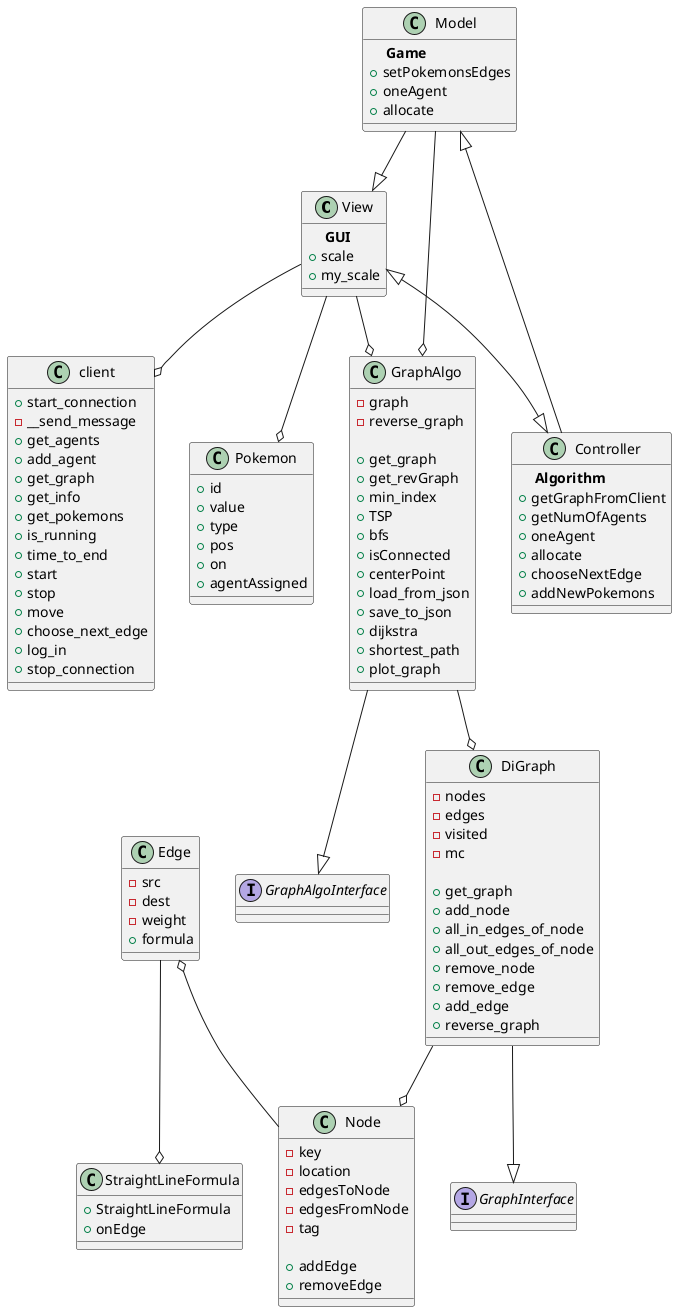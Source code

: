 @startuml

View --o client
View --o Pokemon
View --o GraphAlgo

Model --|> View
Model <|-- Controller
Model --o GraphAlgo

View <|--|> Controller

Edge o-- Node
Edge --o StraightLineFormula
DiGraph --o Node

GraphAlgo --o DiGraph
interface GraphInterface
interface GraphAlgoInterface

DiGraph --|> GraphInterface
GraphAlgo --|> GraphAlgoInterface

class StraightLineFormula{
+StraightLineFormula
+onEdge
}
class client{
+start_connection
-__send_message
+get_agents
+add_agent
+get_graph
+get_info
+get_pokemons
+is_running
+time_to_end
+start
+stop
+move
+choose_next_edge
+log_in
+stop_connection
}
class Pokemon{
+id
+value
+type
+pos
+on
+agentAssigned
}
class View{
<b> GUI </b>
+scale
+my_scale
}
class Model{
<b> Game </b>
+setPokemonsEdges
+oneAgent
+allocate
}
class Controller{
<b> Algorithm </b>
+getGraphFromClient
+getNumOfAgents
+oneAgent
+allocate
+chooseNextEdge
+addNewPokemons
}
class Edge{
-src
-dest
-weight
+formula
}

class Node{
-key
-location
-edgesToNode
-edgesFromNode
-tag

+addEdge
+removeEdge
}
class DiGraph{
-nodes
-edges
-visited
-mc

+get_graph
+add_node
+all_in_edges_of_node
+all_out_edges_of_node
+remove_node
+remove_edge
+add_edge
+reverse_graph
}
class GraphAlgo{
-graph
-reverse_graph

+get_graph
+get_revGraph
+min_index
+TSP
+bfs
+isConnected
+centerPoint
+load_from_json
+save_to_json
+dijkstra
+shortest_path
+plot_graph
}


@enduml